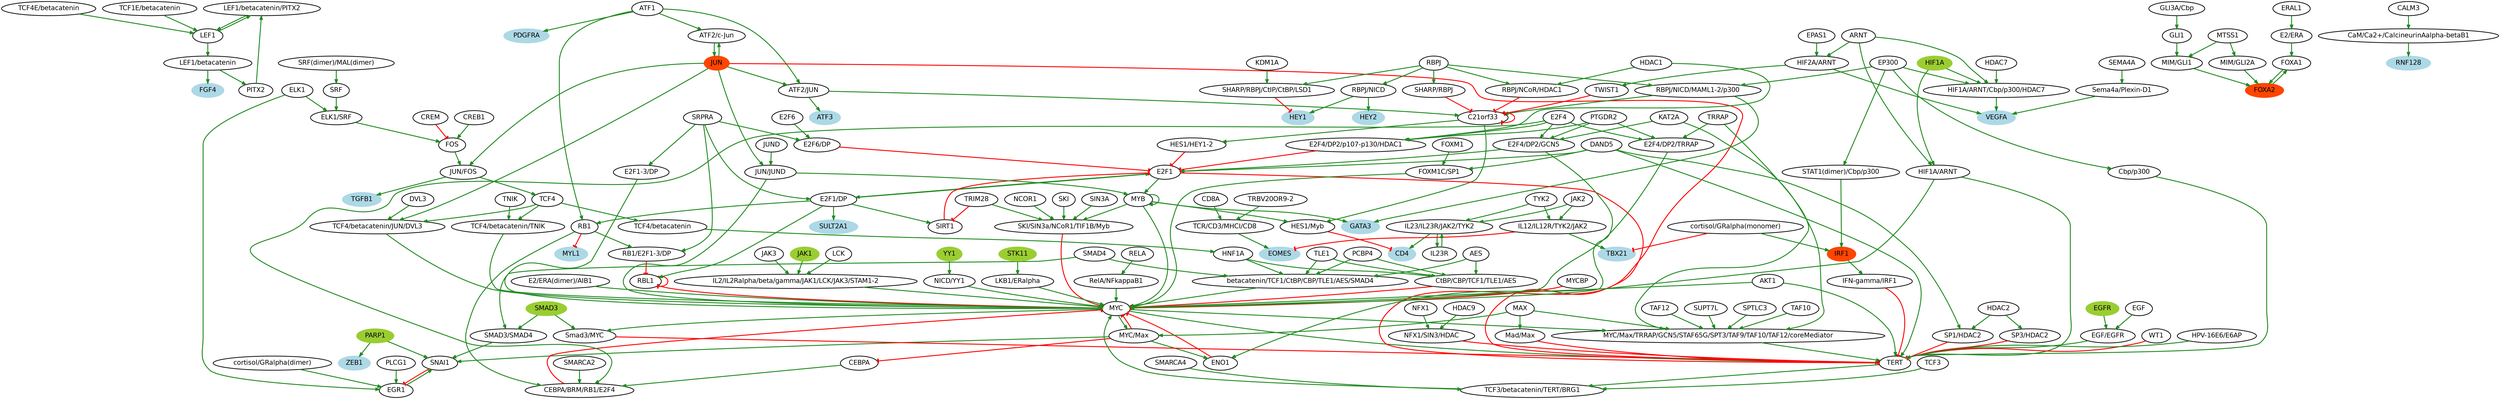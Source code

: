 digraph  {
"LEF1/betacatenin/PITX2" [color=black, fillcolor=white, fontname=Helvetica, fontsize=18, shape=ellipse, style="filled, bold"];
LEF1 [color=black, fillcolor=white, fontname=Helvetica, fontsize=18, shape=ellipse, style="filled, bold"];
"LEF1/betacatenin" [color=black, fillcolor=white, fontname=Helvetica, fontsize=18, shape=ellipse, style="filled, bold"];
FGF4 [color=lightblue, fillcolor=lightblue, fontname=Helvetica, fontsize=18, shape=ellipse, style="filled, bold"];
PITX2 [color=black, fillcolor=white, fontname=Helvetica, fontsize=18, shape=ellipse, style="filled, bold"];
"TCF4E/betacatenin" [color=black, fillcolor=white, fontname=Helvetica, fontsize=18, shape=ellipse, style="filled, bold"];
"TCF1E/betacatenin" [color=black, fillcolor=white, fontname=Helvetica, fontsize=18, shape=ellipse, style="filled, bold"];
PARP1 [color=olivedrab3, fillcolor=olivedrab3, fontname=Helvetica, fontsize=18, shape=ellipse, style="filled, bold"];
ZEB1 [color=lightblue, fillcolor=lightblue, fontname=Helvetica, fontsize=18, shape=ellipse, style="filled, bold"];
SNAI1 [color=black, fillcolor=white, fontname=Helvetica, fontsize=18, shape=ellipse, style="filled, bold"];
EGR1 [color=black, fillcolor=white, fontname=Helvetica, fontsize=18, shape=ellipse, style="filled, bold"];
"SHARP/RBPJ/CtIP/CtBP/LSD1" [color=black, fillcolor=white, fontname=Helvetica, fontsize=18, shape=ellipse, style="filled, bold"];
HEY1 [color=lightblue, fillcolor=lightblue, fontname=Helvetica, fontsize=18, shape=ellipse, style="filled, bold"];
"RBPJ/NICD" [color=black, fillcolor=white, fontname=Helvetica, fontsize=18, shape=ellipse, style="filled, bold"];
HEY2 [color=lightblue, fillcolor=lightblue, fontname=Helvetica, fontsize=18, shape=ellipse, style="filled, bold"];
"SMAD3/SMAD4" [color=black, fillcolor=white, fontname=Helvetica, fontsize=18, shape=ellipse, style="filled, bold"];
"MYC/Max" [color=black, fillcolor=white, fontname=Helvetica, fontsize=18, shape=ellipse, style="filled, bold"];
MYC [color=black, fillcolor=white, fontname=Helvetica, fontsize=18, shape=ellipse, style="filled, bold"];
ENO1 [color=black, fillcolor=white, fontname=Helvetica, fontsize=18, shape=ellipse, style="filled, bold"];
CEBPA [color=black, fillcolor=white, fontname=Helvetica, fontsize=18, shape=ellipse, style="filled, bold"];
TERT [color=black, fillcolor=white, fontname=Helvetica, fontsize=18, shape=ellipse, style="filled, bold"];
"Smad3/MYC" [color=black, fillcolor=white, fontname=Helvetica, fontsize=18, shape=ellipse, style="filled, bold"];
"MYC/Max/TRRAP/GCN5/STAF65G/SPT3/TAF9/TAF10/TAF12/coreMediator" [color=black, fillcolor=white, fontname=Helvetica, fontsize=18, shape=ellipse, style="filled, bold"];
"CEBPA/BRM/RB1/E2F4" [color=black, fillcolor=white, fontname=Helvetica, fontsize=18, shape=ellipse, style="filled, bold"];
JAK1 [color=olivedrab3, fillcolor=olivedrab3, fontname=Helvetica, fontsize=18, shape=ellipse, style="filled, bold"];
"IL2/IL2Ralpha/beta/gamma/JAK1/LCK/JAK3/STAM1-2" [color=black, fillcolor=white, fontname=Helvetica, fontsize=18, shape=ellipse, style="filled, bold"];
ATF1 [color=black, fillcolor=white, fontname=Helvetica, fontsize=18, shape=ellipse, style="filled, bold"];
PDGFRA [color=lightblue, fillcolor=lightblue, fontname=Helvetica, fontsize=18, shape=ellipse, style="filled, bold"];
RB1 [color=black, fillcolor=white, fontname=Helvetica, fontsize=18, shape=ellipse, style="filled, bold"];
"ATF2/JUN" [color=black, fillcolor=white, fontname=Helvetica, fontsize=18, shape=ellipse, style="filled, bold"];
"ATF2/c-Jun" [color=black, fillcolor=white, fontname=Helvetica, fontsize=18, shape=ellipse, style="filled, bold"];
MYL1 [color=lightblue, fillcolor=lightblue, fontname=Helvetica, fontsize=18, shape=ellipse, style="filled, bold"];
"RB1/E2F1-3/DP" [color=black, fillcolor=white, fontname=Helvetica, fontsize=18, shape=ellipse, style="filled, bold"];
C21orf33 [color=black, fillcolor=white, fontname=Helvetica, fontsize=18, shape=ellipse, style="filled, bold"];
ATF3 [color=lightblue, fillcolor=lightblue, fontname=Helvetica, fontsize=18, shape=ellipse, style="filled, bold"];
JUN [color=orangered, fillcolor=orangered, fontname=Helvetica, fontsize=18, shape=ellipse, style="filled, bold"];
FOXA1 [color=black, fillcolor=white, fontname=Helvetica, fontsize=18, shape=ellipse, style="filled, bold"];
FOXA2 [color=orangered, fillcolor=orangered, fontname=Helvetica, fontsize=18, shape=ellipse, style="filled, bold"];
"MIM/GLI1" [color=black, fillcolor=white, fontname=Helvetica, fontsize=18, shape=ellipse, style="filled, bold"];
"MIM/GLI2A" [color=black, fillcolor=white, fontname=Helvetica, fontsize=18, shape=ellipse, style="filled, bold"];
"RBPJ/NICD/MAML1-2/p300" [color=black, fillcolor=white, fontname=Helvetica, fontsize=18, shape=ellipse, style="filled, bold"];
GATA3 [color=lightblue, fillcolor=lightblue, fontname=Helvetica, fontsize=18, shape=ellipse, style="filled, bold"];
"HES1/HEY1-2" [color=black, fillcolor=white, fontname=Helvetica, fontsize=18, shape=ellipse, style="filled, bold"];
"HES1/Myb" [color=black, fillcolor=white, fontname=Helvetica, fontsize=18, shape=ellipse, style="filled, bold"];
MYB [color=black, fillcolor=white, fontname=Helvetica, fontsize=18, shape=ellipse, style="filled, bold"];
"SKI/SIN3a/NCoR1/TIF1B/Myb" [color=black, fillcolor=white, fontname=Helvetica, fontsize=18, shape=ellipse, style="filled, bold"];
CD4 [color=lightblue, fillcolor=lightblue, fontname=Helvetica, fontsize=18, shape=ellipse, style="filled, bold"];
IRF1 [color=orangered, fillcolor=orangered, fontname=Helvetica, fontsize=18, shape=ellipse, style="filled, bold"];
"IFN-gamma/IRF1" [color=black, fillcolor=white, fontname=Helvetica, fontsize=18, shape=ellipse, style="filled, bold"];
"STAT1(dimer)/Cbp/p300" [color=black, fillcolor=white, fontname=Helvetica, fontsize=18, shape=ellipse, style="filled, bold"];
"HIF2A/ARNT" [color=black, fillcolor=white, fontname=Helvetica, fontsize=18, shape=ellipse, style="filled, bold"];
VEGFA [color=lightblue, fillcolor=lightblue, fontname=Helvetica, fontsize=18, shape=ellipse, style="filled, bold"];
TWIST1 [color=black, fillcolor=white, fontname=Helvetica, fontsize=18, shape=ellipse, style="filled, bold"];
"HIF1A/ARNT/Cbp/p300/HDAC7" [color=black, fillcolor=white, fontname=Helvetica, fontsize=18, shape=ellipse, style="filled, bold"];
"Sema4a/Plexin-D1" [color=black, fillcolor=white, fontname=Helvetica, fontsize=18, shape=ellipse, style="filled, bold"];
TCF3 [color=black, fillcolor=white, fontname=Helvetica, fontsize=18, shape=ellipse, style="filled, bold"];
"TCF3/betacatenin/TERT/BRG1" [color=black, fillcolor=white, fontname=Helvetica, fontsize=18, shape=ellipse, style="filled, bold"];
RBL1 [color=black, fillcolor=white, fontname=Helvetica, fontsize=18, shape=ellipse, style="filled, bold"];
"E2F1/DP" [color=black, fillcolor=white, fontname=Helvetica, fontsize=18, shape=ellipse, style="filled, bold"];
SULT2A1 [color=lightblue, fillcolor=lightblue, fontname=Helvetica, fontsize=18, shape=ellipse, style="filled, bold"];
E2F1 [color=black, fillcolor=white, fontname=Helvetica, fontsize=18, shape=ellipse, style="filled, bold"];
SIRT1 [color=black, fillcolor=white, fontname=Helvetica, fontsize=18, shape=ellipse, style="filled, bold"];
"TCF4/betacatenin/JUN/DVL3" [color=black, fillcolor=white, fontname=Helvetica, fontsize=18, shape=ellipse, style="filled, bold"];
"TCF4/betacatenin/TNIK" [color=black, fillcolor=white, fontname=Helvetica, fontsize=18, shape=ellipse, style="filled, bold"];
"betacatenin/TCF1/CtBP/CBP/TLE1/AES/SMAD4" [color=black, fillcolor=white, fontname=Helvetica, fontsize=18, shape=ellipse, style="filled, bold"];
"TCF4/betacatenin" [color=black, fillcolor=white, fontname=Helvetica, fontsize=18, shape=ellipse, style="filled, bold"];
HNF1A [color=black, fillcolor=white, fontname=Helvetica, fontsize=18, shape=ellipse, style="filled, bold"];
"SHARP/RBPJ" [color=black, fillcolor=white, fontname=Helvetica, fontsize=18, shape=ellipse, style="filled, bold"];
RBPJ [color=black, fillcolor=white, fontname=Helvetica, fontsize=18, shape=ellipse, style="filled, bold"];
"RBPJ/NCoR/HDAC1" [color=black, fillcolor=white, fontname=Helvetica, fontsize=18, shape=ellipse, style="filled, bold"];
"CtBP/CBP/TCF1/TLE1/AES" [color=black, fillcolor=white, fontname=Helvetica, fontsize=18, shape=ellipse, style="filled, bold"];
KDM1A [color=black, fillcolor=white, fontname=Helvetica, fontsize=18, shape=ellipse, style="filled, bold"];
"NICD/YY1" [color=black, fillcolor=white, fontname=Helvetica, fontsize=18, shape=ellipse, style="filled, bold"];
SMAD3 [color=olivedrab3, fillcolor=olivedrab3, fontname=Helvetica, fontsize=18, shape=ellipse, style="filled, bold"];
SMAD4 [color=black, fillcolor=white, fontname=Helvetica, fontsize=18, shape=ellipse, style="filled, bold"];
MAX [color=black, fillcolor=white, fontname=Helvetica, fontsize=18, shape=ellipse, style="filled, bold"];
"Mad/Max" [color=black, fillcolor=white, fontname=Helvetica, fontsize=18, shape=ellipse, style="filled, bold"];
MTSS1 [color=black, fillcolor=white, fontname=Helvetica, fontsize=18, shape=ellipse, style="filled, bold"];
GLI1 [color=black, fillcolor=white, fontname=Helvetica, fontsize=18, shape=ellipse, style="filled, bold"];
EP300 [color=black, fillcolor=white, fontname=Helvetica, fontsize=18, shape=ellipse, style="filled, bold"];
"Cbp/p300" [color=black, fillcolor=white, fontname=Helvetica, fontsize=18, shape=ellipse, style="filled, bold"];
EPAS1 [color=black, fillcolor=white, fontname=Helvetica, fontsize=18, shape=ellipse, style="filled, bold"];
ARNT [color=black, fillcolor=white, fontname=Helvetica, fontsize=18, shape=ellipse, style="filled, bold"];
"HIF1A/ARNT" [color=black, fillcolor=white, fontname=Helvetica, fontsize=18, shape=ellipse, style="filled, bold"];
HIF1A [color=olivedrab3, fillcolor=olivedrab3, fontname=Helvetica, fontsize=18, shape=ellipse, style="filled, bold"];
"GLI3A/Cbp" [color=black, fillcolor=white, fontname=Helvetica, fontsize=18, shape=ellipse, style="filled, bold"];
HDAC7 [color=black, fillcolor=white, fontname=Helvetica, fontsize=18, shape=ellipse, style="filled, bold"];
SEMA4A [color=black, fillcolor=white, fontname=Helvetica, fontsize=18, shape=ellipse, style="filled, bold"];
SRPRA [color=black, fillcolor=white, fontname=Helvetica, fontsize=18, shape=ellipse, style="filled, bold"];
"E2F1-3/DP" [color=black, fillcolor=white, fontname=Helvetica, fontsize=18, shape=ellipse, style="filled, bold"];
"E2F6/DP" [color=black, fillcolor=white, fontname=Helvetica, fontsize=18, shape=ellipse, style="filled, bold"];
"E2/ERA" [color=black, fillcolor=white, fontname=Helvetica, fontsize=18, shape=ellipse, style="filled, bold"];
"JUN/JUND" [color=black, fillcolor=white, fontname=Helvetica, fontsize=18, shape=ellipse, style="filled, bold"];
EGFR [color=olivedrab3, fillcolor=olivedrab3, fontname=Helvetica, fontsize=18, shape=ellipse, style="filled, bold"];
"EGF/EGFR" [color=black, fillcolor=white, fontname=Helvetica, fontsize=18, shape=ellipse, style="filled, bold"];
PCBP4 [color=black, fillcolor=white, fontname=Helvetica, fontsize=18, shape=ellipse, style="filled, bold"];
"cortisol/GRalpha(dimer)" [color=black, fillcolor=white, fontname=Helvetica, fontsize=18, shape=ellipse, style="filled, bold"];
ELK1 [color=black, fillcolor=white, fontname=Helvetica, fontsize=18, shape=ellipse, style="filled, bold"];
"ELK1/SRF" [color=black, fillcolor=white, fontname=Helvetica, fontsize=18, shape=ellipse, style="filled, bold"];
FOS [color=black, fillcolor=white, fontname=Helvetica, fontsize=18, shape=ellipse, style="filled, bold"];
PLCG1 [color=black, fillcolor=white, fontname=Helvetica, fontsize=18, shape=ellipse, style="filled, bold"];
MYCBP [color=black, fillcolor=white, fontname=Helvetica, fontsize=18, shape=ellipse, style="filled, bold"];
AKT1 [color=black, fillcolor=white, fontname=Helvetica, fontsize=18, shape=ellipse, style="filled, bold"];
"E2/ERA(dimer)/AIB1" [color=black, fillcolor=white, fontname=Helvetica, fontsize=18, shape=ellipse, style="filled, bold"];
"LKB1/ERalpha" [color=black, fillcolor=white, fontname=Helvetica, fontsize=18, shape=ellipse, style="filled, bold"];
"E2F4/DP2/GCN5" [color=black, fillcolor=white, fontname=Helvetica, fontsize=18, shape=ellipse, style="filled, bold"];
"FOXM1C/SP1" [color=black, fillcolor=white, fontname=Helvetica, fontsize=18, shape=ellipse, style="filled, bold"];
"E2F4/DP2/TRRAP" [color=black, fillcolor=white, fontname=Helvetica, fontsize=18, shape=ellipse, style="filled, bold"];
"RelA/NFkappaB1" [color=black, fillcolor=white, fontname=Helvetica, fontsize=18, shape=ellipse, style="filled, bold"];
DAND5 [color=black, fillcolor=white, fontname=Helvetica, fontsize=18, shape=ellipse, style="filled, bold"];
"SP1/HDAC2" [color=black, fillcolor=white, fontname=Helvetica, fontsize=18, shape=ellipse, style="filled, bold"];
"E2F4/DP2/p107-p130/HDAC1" [color=black, fillcolor=white, fontname=Helvetica, fontsize=18, shape=ellipse, style="filled, bold"];
ERAL1 [color=black, fillcolor=white, fontname=Helvetica, fontsize=18, shape=ellipse, style="filled, bold"];
"JUN/FOS" [color=black, fillcolor=white, fontname=Helvetica, fontsize=18, shape=ellipse, style="filled, bold"];
TGFB1 [color=lightblue, fillcolor=lightblue, fontname=Helvetica, fontsize=18, shape=ellipse, style="filled, bold"];
TCF4 [color=black, fillcolor=white, fontname=Helvetica, fontsize=18, shape=ellipse, style="filled, bold"];
JUND [color=black, fillcolor=white, fontname=Helvetica, fontsize=18, shape=ellipse, style="filled, bold"];
YY1 [color=olivedrab3, fillcolor=olivedrab3, fontname=Helvetica, fontsize=18, shape=ellipse, style="filled, bold"];
LCK [color=black, fillcolor=white, fontname=Helvetica, fontsize=18, shape=ellipse, style="filled, bold"];
JAK3 [color=black, fillcolor=white, fontname=Helvetica, fontsize=18, shape=ellipse, style="filled, bold"];
DVL3 [color=black, fillcolor=white, fontname=Helvetica, fontsize=18, shape=ellipse, style="filled, bold"];
SMARCA2 [color=black, fillcolor=white, fontname=Helvetica, fontsize=18, shape=ellipse, style="filled, bold"];
E2F4 [color=black, fillcolor=white, fontname=Helvetica, fontsize=18, shape=ellipse, style="filled, bold"];
SMARCA4 [color=black, fillcolor=white, fontname=Helvetica, fontsize=18, shape=ellipse, style="filled, bold"];
STK11 [color=olivedrab3, fillcolor=olivedrab3, fontname=Helvetica, fontsize=18, shape=ellipse, style="filled, bold"];
PTGDR2 [color=black, fillcolor=white, fontname=Helvetica, fontsize=18, shape=ellipse, style="filled, bold"];
KAT2A [color=black, fillcolor=white, fontname=Helvetica, fontsize=18, shape=ellipse, style="filled, bold"];
FOXM1 [color=black, fillcolor=white, fontname=Helvetica, fontsize=18, shape=ellipse, style="filled, bold"];
TNIK [color=black, fillcolor=white, fontname=Helvetica, fontsize=18, shape=ellipse, style="filled, bold"];
TRRAP [color=black, fillcolor=white, fontname=Helvetica, fontsize=18, shape=ellipse, style="filled, bold"];
TLE1 [color=black, fillcolor=white, fontname=Helvetica, fontsize=18, shape=ellipse, style="filled, bold"];
AES [color=black, fillcolor=white, fontname=Helvetica, fontsize=18, shape=ellipse, style="filled, bold"];
RELA [color=black, fillcolor=white, fontname=Helvetica, fontsize=18, shape=ellipse, style="filled, bold"];
SKI [color=black, fillcolor=white, fontname=Helvetica, fontsize=18, shape=ellipse, style="filled, bold"];
SIN3A [color=black, fillcolor=white, fontname=Helvetica, fontsize=18, shape=ellipse, style="filled, bold"];
NCOR1 [color=black, fillcolor=white, fontname=Helvetica, fontsize=18, shape=ellipse, style="filled, bold"];
E2F6 [color=black, fillcolor=white, fontname=Helvetica, fontsize=18, shape=ellipse, style="filled, bold"];
HDAC1 [color=black, fillcolor=white, fontname=Helvetica, fontsize=18, shape=ellipse, style="filled, bold"];
"cortisol/GRalpha(monomer)" [color=black, fillcolor=white, fontname=Helvetica, fontsize=18, shape=ellipse, style="filled, bold"];
TBX21 [color=lightblue, fillcolor=lightblue, fontname=Helvetica, fontsize=18, shape=ellipse, style="filled, bold"];
"SP3/HDAC2" [color=black, fillcolor=white, fontname=Helvetica, fontsize=18, shape=ellipse, style="filled, bold"];
WT1 [color=black, fillcolor=white, fontname=Helvetica, fontsize=18, shape=ellipse, style="filled, bold"];
"NFX1/SIN3/HDAC" [color=black, fillcolor=white, fontname=Helvetica, fontsize=18, shape=ellipse, style="filled, bold"];
"HPV-16E6/E6AP" [color=black, fillcolor=white, fontname=Helvetica, fontsize=18, shape=ellipse, style="filled, bold"];
JAK2 [color=black, fillcolor=white, fontname=Helvetica, fontsize=18, shape=ellipse, style="filled, bold"];
"IL23/IL23R/JAK2/TYK2" [color=black, fillcolor=white, fontname=Helvetica, fontsize=18, shape=ellipse, style="filled, bold"];
"IL12/IL12R/TYK2/JAK2" [color=black, fillcolor=white, fontname=Helvetica, fontsize=18, shape=ellipse, style="filled, bold"];
IL23R [color=black, fillcolor=white, fontname=Helvetica, fontsize=18, shape=ellipse, style="filled, bold"];
EOMES [color=lightblue, fillcolor=lightblue, fontname=Helvetica, fontsize=18, shape=ellipse, style="filled, bold"];
TYK2 [color=black, fillcolor=white, fontname=Helvetica, fontsize=18, shape=ellipse, style="filled, bold"];
HDAC2 [color=black, fillcolor=white, fontname=Helvetica, fontsize=18, shape=ellipse, style="filled, bold"];
SUPT7L [color=black, fillcolor=white, fontname=Helvetica, fontsize=18, shape=ellipse, style="filled, bold"];
SPTLC3 [color=black, fillcolor=white, fontname=Helvetica, fontsize=18, shape=ellipse, style="filled, bold"];
TAF10 [color=black, fillcolor=white, fontname=Helvetica, fontsize=18, shape=ellipse, style="filled, bold"];
TAF12 [color=black, fillcolor=white, fontname=Helvetica, fontsize=18, shape=ellipse, style="filled, bold"];
EGF [color=black, fillcolor=white, fontname=Helvetica, fontsize=18, shape=ellipse, style="filled, bold"];
NFX1 [color=black, fillcolor=white, fontname=Helvetica, fontsize=18, shape=ellipse, style="filled, bold"];
HDAC9 [color=black, fillcolor=white, fontname=Helvetica, fontsize=18, shape=ellipse, style="filled, bold"];
"CaM/Ca2+/CalcineurinAalpha-betaB1" [color=black, fillcolor=white, fontname=Helvetica, fontsize=18, shape=ellipse, style="filled, bold"];
RNF128 [color=lightblue, fillcolor=lightblue, fontname=Helvetica, fontsize=18, shape=ellipse, style="filled, bold"];
SRF [color=black, fillcolor=white, fontname=Helvetica, fontsize=18, shape=ellipse, style="filled, bold"];
CREM [color=black, fillcolor=white, fontname=Helvetica, fontsize=18, shape=ellipse, style="filled, bold"];
CREB1 [color=black, fillcolor=white, fontname=Helvetica, fontsize=18, shape=ellipse, style="filled, bold"];
CALM3 [color=black, fillcolor=white, fontname=Helvetica, fontsize=18, shape=ellipse, style="filled, bold"];
"TRBV20OR9-2" [color=black, fillcolor=white, fontname=Helvetica, fontsize=18, shape=ellipse, style="filled, bold"];
"TCR/CD3/MHCI/CD8" [color=black, fillcolor=white, fontname=Helvetica, fontsize=18, shape=ellipse, style="filled, bold"];
"SRF(dimer)/MAL(dimer)" [color=black, fillcolor=white, fontname=Helvetica, fontsize=18, shape=ellipse, style="filled, bold"];
CD8A [color=black, fillcolor=white, fontname=Helvetica, fontsize=18, shape=ellipse, style="filled, bold"];
TRIM28 [color=black, fillcolor=white, fontname=Helvetica, fontsize=18, shape=ellipse, style="filled, bold"];
"LEF1/betacatenin/PITX2" -> LEF1  [arrowhead=normal, color=forestgreen, dir=forward, key=0, penwidth="2.5", sign=1];
LEF1 -> "LEF1/betacatenin/PITX2"  [arrowhead=normal, color=forestgreen, dir=forward, key=0, penwidth="2.5", sign=1];
LEF1 -> "LEF1/betacatenin"  [arrowhead=normal, color=forestgreen, dir=forward, key=0, penwidth="2.5", sign=1];
"LEF1/betacatenin" -> FGF4  [arrowhead=normal, color=forestgreen, dir=forward, key=0, penwidth="2.5", sign=1];
"LEF1/betacatenin" -> PITX2  [arrowhead=normal, color=forestgreen, dir=forward, key=0, penwidth="2.5", sign=1];
PITX2 -> "LEF1/betacatenin/PITX2"  [arrowhead=normal, color=forestgreen, dir=forward, key=0, penwidth="2.5", sign=1];
"TCF4E/betacatenin" -> LEF1  [arrowhead=normal, color=forestgreen, dir=forward, key=0, penwidth="2.5", sign=1];
"TCF1E/betacatenin" -> LEF1  [arrowhead=normal, color=forestgreen, dir=forward, key=0, penwidth="2.5", sign=1];
PARP1 -> ZEB1  [arrowhead=normal, color=forestgreen, dir=forward, key=0, penwidth="2.5", sign=1];
PARP1 -> SNAI1  [arrowhead=normal, color=forestgreen, dir=forward, key=0, penwidth="2.5", sign=1];
SNAI1 -> EGR1  [arrowhead=tee, color=red, dir=forward, key=0, penwidth="2.5", sign="-1"];
EGR1 -> SNAI1  [arrowhead=normal, color=forestgreen, dir=forward, key=0, penwidth="2.5", sign=1];
"SHARP/RBPJ/CtIP/CtBP/LSD1" -> HEY1  [arrowhead=tee, color=red, dir=forward, key=0, penwidth="2.5", sign="-1"];
"RBPJ/NICD" -> HEY1  [arrowhead=normal, color=forestgreen, dir=forward, key=0, penwidth="2.5", sign=1];
"RBPJ/NICD" -> HEY2  [arrowhead=normal, color=forestgreen, dir=forward, key=0, penwidth="2.5", sign=1];
"SMAD3/SMAD4" -> SNAI1  [arrowhead=normal, color=forestgreen, dir=forward, key=0, penwidth="2.5", sign=1];
"MYC/Max" -> SNAI1  [arrowhead=normal, color=forestgreen, dir=forward, key=0, penwidth="2.5", sign=1];
"MYC/Max" -> MYC  [arrowhead=tee, color=red, dir=forward, key=0, penwidth="2.5", sign="-1"];
"MYC/Max" -> ENO1  [arrowhead=normal, color=forestgreen, dir=forward, key=0, penwidth="2.5", sign=1];
"MYC/Max" -> CEBPA  [arrowhead=tee, color=red, dir=forward, key=0, penwidth="2.5", sign="-1"];
MYC -> "MYC/Max"  [arrowhead=normal, color=forestgreen, dir=forward, key=0, penwidth="2.5", sign=1];
MYC -> TERT  [arrowhead=normal, color=forestgreen, dir=forward, key=0, penwidth="2.5", sign=1];
MYC -> "Smad3/MYC"  [arrowhead=normal, color=forestgreen, dir=forward, key=0, penwidth="2.5", sign=1];
MYC -> "MYC/Max/TRRAP/GCN5/STAF65G/SPT3/TAF9/TAF10/TAF12/coreMediator"  [arrowhead=normal, color=forestgreen, dir=forward, key=0, penwidth="2.5", sign=1];
ENO1 -> MYC  [arrowhead=tee, color=red, dir=forward, key=0, penwidth="2.5", sign="-1"];
CEBPA -> "CEBPA/BRM/RB1/E2F4"  [arrowhead=normal, color=forestgreen, dir=forward, key=0, penwidth="2.5", sign=1];
TERT -> "TCF3/betacatenin/TERT/BRG1"  [arrowhead=normal, color=forestgreen, dir=forward, key=0, penwidth="2.5", sign=1];
"Smad3/MYC" -> TERT  [arrowhead=tee, color=red, dir=forward, key=0, penwidth="2.5", sign="-1"];
"MYC/Max/TRRAP/GCN5/STAF65G/SPT3/TAF9/TAF10/TAF12/coreMediator" -> TERT  [arrowhead=normal, color=forestgreen, dir=forward, key=0, penwidth="2.5", sign=1];
"CEBPA/BRM/RB1/E2F4" -> MYC  [arrowhead=tee, color=red, dir=forward, key=0, penwidth="2.5", sign="-1"];
JAK1 -> "IL2/IL2Ralpha/beta/gamma/JAK1/LCK/JAK3/STAM1-2"  [arrowhead=normal, color=forestgreen, dir=forward, key=0, penwidth="2.5", sign=1];
"IL2/IL2Ralpha/beta/gamma/JAK1/LCK/JAK3/STAM1-2" -> MYC  [arrowhead=normal, color=forestgreen, dir=forward, key=0, penwidth="2.5", sign=1];
ATF1 -> PDGFRA  [arrowhead=normal, color=forestgreen, dir=forward, key=0, penwidth="2.5", sign=1];
ATF1 -> RB1  [arrowhead=normal, color=forestgreen, dir=forward, key=0, penwidth="2.5", sign=1];
ATF1 -> "ATF2/JUN"  [arrowhead=normal, color=forestgreen, dir=forward, key=0, penwidth="2.5", sign=1];
ATF1 -> "ATF2/c-Jun"  [arrowhead=normal, color=forestgreen, dir=forward, key=0, penwidth="2.5", sign=1];
RB1 -> MYL1  [arrowhead=tee, color=red, dir=forward, key=0, penwidth="2.5", sign="-1"];
RB1 -> "CEBPA/BRM/RB1/E2F4"  [arrowhead=normal, color=forestgreen, dir=forward, key=0, penwidth="2.5", sign=1];
RB1 -> "RB1/E2F1-3/DP"  [arrowhead=normal, color=forestgreen, dir=forward, key=0, penwidth="2.5", sign=1];
"ATF2/JUN" -> C21orf33  [arrowhead=normal, color=forestgreen, dir=forward, key=0, penwidth="2.5", sign=1];
"ATF2/JUN" -> ATF3  [arrowhead=normal, color=forestgreen, dir=forward, key=0, penwidth="2.5", sign=1];
"ATF2/c-Jun" -> JUN  [arrowhead=normal, color=forestgreen, dir=forward, key=0, penwidth="2.5", sign=1];
"RB1/E2F1-3/DP" -> RBL1  [arrowhead=tee, color=red, dir=forward, key=0, penwidth="2.5", sign="-1"];
C21orf33 -> "HES1/HEY1-2"  [arrowhead=normal, color=forestgreen, dir=forward, key=0, penwidth="2.5", sign=1];
C21orf33 -> C21orf33  [arrowhead=tee, color=red, dir=forward, key=0, penwidth="2.5", sign="-1"];
C21orf33 -> "HES1/Myb"  [arrowhead=normal, color=forestgreen, dir=forward, key=0, penwidth="2.5", sign=1];
JUN -> "JUN/JUND"  [arrowhead=normal, color=forestgreen, dir=forward, key=0, penwidth="2.5", sign=1];
JUN -> "TCF4/betacatenin/JUN/DVL3"  [arrowhead=normal, color=forestgreen, dir=forward, key=0, penwidth="2.5", sign=1];
JUN -> "JUN/FOS"  [arrowhead=normal, color=forestgreen, dir=forward, key=0, penwidth="2.5", sign=1];
JUN -> "ATF2/JUN"  [arrowhead=normal, color=forestgreen, dir=forward, key=0, penwidth="2.5", sign=1];
JUN -> TERT  [arrowhead=tee, color=red, dir=forward, key=0, penwidth="2.5", sign="-1"];
JUN -> "ATF2/c-Jun"  [arrowhead=normal, color=forestgreen, dir=forward, key=0, penwidth="2.5", sign=1];
FOXA1 -> FOXA2  [arrowhead=normal, color=forestgreen, dir=forward, key=0, penwidth="2.5", sign=1];
FOXA2 -> FOXA1  [arrowhead=normal, color=forestgreen, dir=forward, key=0, penwidth="2.5", sign=1];
"MIM/GLI1" -> FOXA2  [arrowhead=normal, color=forestgreen, dir=forward, key=0, penwidth="2.5", sign=1];
"MIM/GLI2A" -> FOXA2  [arrowhead=normal, color=forestgreen, dir=forward, key=0, penwidth="2.5", sign=1];
"RBPJ/NICD/MAML1-2/p300" -> GATA3  [arrowhead=normal, color=forestgreen, dir=forward, key=0, penwidth="2.5", sign=1];
"RBPJ/NICD/MAML1-2/p300" -> C21orf33  [arrowhead=normal, color=forestgreen, dir=forward, key=0, penwidth="2.5", sign=1];
"HES1/HEY1-2" -> E2F1  [arrowhead=tee, color=red, dir=forward, key=0, penwidth="2.5", sign="-1"];
"HES1/Myb" -> CD4  [arrowhead=tee, color=red, dir=forward, key=0, penwidth="2.5", sign="-1"];
MYB -> GATA3  [arrowhead=normal, color=forestgreen, dir=forward, key=0, penwidth="2.5", sign=1];
MYB -> MYB  [arrowhead=normal, color=forestgreen, dir=forward, key=0, penwidth="2.5", sign=1];
MYB -> MYC  [arrowhead=normal, color=forestgreen, dir=forward, key=0, penwidth="2.5", sign=1];
MYB -> "SKI/SIN3a/NCoR1/TIF1B/Myb"  [arrowhead=normal, color=forestgreen, dir=forward, key=0, penwidth="2.5", sign=1];
MYB -> "HES1/Myb"  [arrowhead=normal, color=forestgreen, dir=forward, key=0, penwidth="2.5", sign=1];
"SKI/SIN3a/NCoR1/TIF1B/Myb" -> MYC  [arrowhead=tee, color=red, dir=forward, key=0, penwidth="2.5", sign="-1"];
IRF1 -> "IFN-gamma/IRF1"  [arrowhead=normal, color=forestgreen, dir=forward, key=0, penwidth="2.5", sign=1];
"IFN-gamma/IRF1" -> TERT  [arrowhead=tee, color=red, dir=forward, key=0, penwidth="2.5", sign="-1"];
"STAT1(dimer)/Cbp/p300" -> IRF1  [arrowhead=normal, color=forestgreen, dir=forward, key=0, penwidth="2.5", sign=1];
"HIF2A/ARNT" -> VEGFA  [arrowhead=normal, color=forestgreen, dir=forward, key=0, penwidth="2.5", sign=1];
"HIF2A/ARNT" -> TWIST1  [arrowhead=normal, color=forestgreen, dir=forward, key=0, penwidth="2.5", sign=1];
TWIST1 -> C21orf33  [arrowhead=tee, color=red, dir=forward, key=0, penwidth="2.5", sign="-1"];
"HIF1A/ARNT/Cbp/p300/HDAC7" -> VEGFA  [arrowhead=normal, color=forestgreen, dir=forward, key=0, penwidth="2.5", sign=1];
"Sema4a/Plexin-D1" -> VEGFA  [arrowhead=normal, color=forestgreen, dir=forward, key=0, penwidth="2.5", sign=1];
TCF3 -> "TCF3/betacatenin/TERT/BRG1"  [arrowhead=normal, color=forestgreen, dir=forward, key=0, penwidth="2.5", sign=1];
"TCF3/betacatenin/TERT/BRG1" -> MYC  [arrowhead=normal, color=forestgreen, dir=forward, key=0, penwidth="2.5", sign=1];
RBL1 -> MYC  [arrowhead=tee, color=red, dir=forward, key=0, penwidth="2.5", sign="-1"];
RBL1 -> RBL1  [arrowhead=tee, color=red, dir=forward, key=0, penwidth="2.5", sign="-1"];
"E2F1/DP" -> SULT2A1  [arrowhead=normal, color=forestgreen, dir=forward, key=0, penwidth="2.5", sign=1];
"E2F1/DP" -> RB1  [arrowhead=normal, color=forestgreen, dir=forward, key=0, penwidth="2.5", sign=1];
"E2F1/DP" -> E2F1  [arrowhead=normal, color=forestgreen, dir=forward, key=0, penwidth="2.5", sign=1];
"E2F1/DP" -> RBL1  [arrowhead=normal, color=forestgreen, dir=forward, key=0, penwidth="2.5", sign=1];
"E2F1/DP" -> SIRT1  [arrowhead=normal, color=forestgreen, dir=forward, key=0, penwidth="2.5", sign=1];
E2F1 -> "E2F1/DP"  [arrowhead=normal, color=forestgreen, dir=forward, key=0, penwidth="2.5", sign=1];
E2F1 -> MYB  [arrowhead=normal, color=forestgreen, dir=forward, key=0, penwidth="2.5", sign=1];
E2F1 -> TERT  [arrowhead=tee, color=red, dir=forward, key=0, penwidth="2.5", sign="-1"];
SIRT1 -> E2F1  [arrowhead=tee, color=red, dir=forward, key=0, penwidth="2.5", sign="-1"];
"TCF4/betacatenin/JUN/DVL3" -> MYC  [arrowhead=normal, color=forestgreen, dir=forward, key=0, penwidth="2.5", sign=1];
"TCF4/betacatenin/TNIK" -> MYC  [arrowhead=normal, color=forestgreen, dir=forward, key=0, penwidth="2.5", sign=1];
"betacatenin/TCF1/CtBP/CBP/TLE1/AES/SMAD4" -> MYC  [arrowhead=normal, color=forestgreen, dir=forward, key=0, penwidth="2.5", sign=1];
"TCF4/betacatenin" -> HNF1A  [arrowhead=normal, color=forestgreen, dir=forward, key=0, penwidth="2.5", sign=1];
HNF1A -> "CtBP/CBP/TCF1/TLE1/AES"  [arrowhead=normal, color=forestgreen, dir=forward, key=0, penwidth="2.5", sign=1];
HNF1A -> "betacatenin/TCF1/CtBP/CBP/TLE1/AES/SMAD4"  [arrowhead=normal, color=forestgreen, dir=forward, key=0, penwidth="2.5", sign=1];
"SHARP/RBPJ" -> C21orf33  [arrowhead=tee, color=red, dir=forward, key=0, penwidth="2.5", sign="-1"];
RBPJ -> "SHARP/RBPJ/CtIP/CtBP/LSD1"  [arrowhead=normal, color=forestgreen, dir=forward, key=0, penwidth="2.5", sign=1];
RBPJ -> "RBPJ/NICD"  [arrowhead=normal, color=forestgreen, dir=forward, key=0, penwidth="2.5", sign=1];
RBPJ -> "RBPJ/NICD/MAML1-2/p300"  [arrowhead=normal, color=forestgreen, dir=forward, key=0, penwidth="2.5", sign=1];
RBPJ -> "SHARP/RBPJ"  [arrowhead=normal, color=forestgreen, dir=forward, key=0, penwidth="2.5", sign=1];
RBPJ -> "RBPJ/NCoR/HDAC1"  [arrowhead=normal, color=forestgreen, dir=forward, key=0, penwidth="2.5", sign=1];
"RBPJ/NCoR/HDAC1" -> C21orf33  [arrowhead=tee, color=red, dir=forward, key=0, penwidth="2.5", sign="-1"];
"CtBP/CBP/TCF1/TLE1/AES" -> MYC  [arrowhead=tee, color=red, dir=forward, key=0, penwidth="2.5", sign="-1"];
KDM1A -> "SHARP/RBPJ/CtIP/CtBP/LSD1"  [arrowhead=normal, color=forestgreen, dir=forward, key=0, penwidth="2.5", sign=1];
"NICD/YY1" -> MYC  [arrowhead=normal, color=forestgreen, dir=forward, key=0, penwidth="2.5", sign=1];
SMAD3 -> "SMAD3/SMAD4"  [arrowhead=normal, color=forestgreen, dir=forward, key=0, penwidth="2.5", sign=1];
SMAD3 -> "Smad3/MYC"  [arrowhead=normal, color=forestgreen, dir=forward, key=0, penwidth="2.5", sign=1];
SMAD4 -> "SMAD3/SMAD4"  [arrowhead=normal, color=forestgreen, dir=forward, key=0, penwidth="2.5", sign=1];
SMAD4 -> "betacatenin/TCF1/CtBP/CBP/TLE1/AES/SMAD4"  [arrowhead=normal, color=forestgreen, dir=forward, key=0, penwidth="2.5", sign=1];
MAX -> "MYC/Max"  [arrowhead=normal, color=forestgreen, dir=forward, key=0, penwidth="2.5", sign=1];
MAX -> "MYC/Max/TRRAP/GCN5/STAF65G/SPT3/TAF9/TAF10/TAF12/coreMediator"  [arrowhead=normal, color=forestgreen, dir=forward, key=0, penwidth="2.5", sign=1];
MAX -> "Mad/Max"  [arrowhead=normal, color=forestgreen, dir=forward, key=0, penwidth="2.5", sign=1];
"Mad/Max" -> TERT  [arrowhead=tee, color=red, dir=forward, key=0, penwidth="2.5", sign="-1"];
MTSS1 -> "MIM/GLI1"  [arrowhead=normal, color=forestgreen, dir=forward, key=0, penwidth="2.5", sign=1];
MTSS1 -> "MIM/GLI2A"  [arrowhead=normal, color=forestgreen, dir=forward, key=0, penwidth="2.5", sign=1];
GLI1 -> "MIM/GLI1"  [arrowhead=normal, color=forestgreen, dir=forward, key=0, penwidth="2.5", sign=1];
EP300 -> "RBPJ/NICD/MAML1-2/p300"  [arrowhead=normal, color=forestgreen, dir=forward, key=0, penwidth="2.5", sign=1];
EP300 -> "HIF1A/ARNT/Cbp/p300/HDAC7"  [arrowhead=normal, color=forestgreen, dir=forward, key=0, penwidth="2.5", sign=1];
EP300 -> "Cbp/p300"  [arrowhead=normal, color=forestgreen, dir=forward, key=0, penwidth="2.5", sign=1];
EP300 -> "STAT1(dimer)/Cbp/p300"  [arrowhead=normal, color=forestgreen, dir=forward, key=0, penwidth="2.5", sign=1];
"Cbp/p300" -> TERT  [arrowhead=normal, color=forestgreen, dir=forward, key=0, penwidth="2.5", sign=1];
EPAS1 -> "HIF2A/ARNT"  [arrowhead=normal, color=forestgreen, dir=forward, key=0, penwidth="2.5", sign=1];
ARNT -> "HIF2A/ARNT"  [arrowhead=normal, color=forestgreen, dir=forward, key=0, penwidth="2.5", sign=1];
ARNT -> "HIF1A/ARNT/Cbp/p300/HDAC7"  [arrowhead=normal, color=forestgreen, dir=forward, key=0, penwidth="2.5", sign=1];
ARNT -> "HIF1A/ARNT"  [arrowhead=normal, color=forestgreen, dir=forward, key=0, penwidth="2.5", sign=1];
"HIF1A/ARNT" -> ENO1  [arrowhead=normal, color=forestgreen, dir=forward, key=0, penwidth="2.5", sign=1];
"HIF1A/ARNT" -> TERT  [arrowhead=normal, color=forestgreen, dir=forward, key=0, penwidth="2.5", sign=1];
HIF1A -> "HIF1A/ARNT/Cbp/p300/HDAC7"  [arrowhead=normal, color=forestgreen, dir=forward, key=0, penwidth="2.5", sign=1];
HIF1A -> "HIF1A/ARNT"  [arrowhead=normal, color=forestgreen, dir=forward, key=0, penwidth="2.5", sign=1];
"GLI3A/Cbp" -> GLI1  [arrowhead=normal, color=forestgreen, dir=forward, key=0, penwidth="2.5", sign=1];
HDAC7 -> "HIF1A/ARNT/Cbp/p300/HDAC7"  [arrowhead=normal, color=forestgreen, dir=forward, key=0, penwidth="2.5", sign=1];
SEMA4A -> "Sema4a/Plexin-D1"  [arrowhead=normal, color=forestgreen, dir=forward, key=0, penwidth="2.5", sign=1];
SRPRA -> "E2F1/DP"  [arrowhead=normal, color=forestgreen, dir=forward, key=0, penwidth="2.5", sign=1];
SRPRA -> "E2F1-3/DP"  [arrowhead=normal, color=forestgreen, dir=forward, key=0, penwidth="2.5", sign=1];
SRPRA -> "E2F6/DP"  [arrowhead=normal, color=forestgreen, dir=forward, key=0, penwidth="2.5", sign=1];
SRPRA -> "RB1/E2F1-3/DP"  [arrowhead=normal, color=forestgreen, dir=forward, key=0, penwidth="2.5", sign=1];
"E2F1-3/DP" -> MYC  [arrowhead=normal, color=forestgreen, dir=forward, key=0, penwidth="2.5", sign=1];
"E2F6/DP" -> E2F1  [arrowhead=tee, color=red, dir=forward, key=0, penwidth="2.5", sign="-1"];
"E2/ERA" -> FOXA1  [arrowhead=normal, color=forestgreen, dir=forward, key=0, penwidth="2.5", sign=1];
"JUN/JUND" -> MYB  [arrowhead=normal, color=forestgreen, dir=forward, key=0, penwidth="2.5", sign=1];
"JUN/JUND" -> MYC  [arrowhead=normal, color=forestgreen, dir=forward, key=0, penwidth="2.5", sign=1];
EGFR -> "EGF/EGFR"  [arrowhead=normal, color=forestgreen, dir=forward, key=0, penwidth="2.5", sign=1];
"EGF/EGFR" -> TERT  [arrowhead=normal, color=forestgreen, dir=forward, key=0, penwidth="2.5", sign=1];
PCBP4 -> "CtBP/CBP/TCF1/TLE1/AES"  [arrowhead=normal, color=forestgreen, dir=forward, key=0, penwidth="2.5", sign=1];
PCBP4 -> "betacatenin/TCF1/CtBP/CBP/TLE1/AES/SMAD4"  [arrowhead=normal, color=forestgreen, dir=forward, key=0, penwidth="2.5", sign=1];
"cortisol/GRalpha(dimer)" -> EGR1  [arrowhead=normal, color=forestgreen, dir=forward, key=0, penwidth="2.5", sign=1];
ELK1 -> EGR1  [arrowhead=normal, color=forestgreen, dir=forward, key=0, penwidth="2.5", sign=1];
ELK1 -> "ELK1/SRF"  [arrowhead=normal, color=forestgreen, dir=forward, key=0, penwidth="2.5", sign=1];
"ELK1/SRF" -> FOS  [arrowhead=normal, color=forestgreen, dir=forward, key=0, penwidth="2.5", sign=1];
FOS -> "JUN/FOS"  [arrowhead=normal, color=forestgreen, dir=forward, key=0, penwidth="2.5", sign=1];
PLCG1 -> EGR1  [arrowhead=normal, color=forestgreen, dir=forward, key=0, penwidth="2.5", sign=1];
MYCBP -> MYC  [arrowhead=tee, color=red, dir=forward, key=0, penwidth="2.5", sign="-1"];
AKT1 -> MYC  [arrowhead=normal, color=forestgreen, dir=forward, key=0, penwidth="2.5", sign=1];
AKT1 -> TERT  [arrowhead=normal, color=forestgreen, dir=forward, key=0, penwidth="2.5", sign=1];
"E2/ERA(dimer)/AIB1" -> MYC  [arrowhead=normal, color=forestgreen, dir=forward, key=0, penwidth="2.5", sign=1];
"LKB1/ERalpha" -> MYC  [arrowhead=normal, color=forestgreen, dir=forward, key=0, penwidth="2.5", sign=1];
"E2F4/DP2/GCN5" -> MYC  [arrowhead=normal, color=forestgreen, dir=forward, key=0, penwidth="2.5", sign=1];
"E2F4/DP2/GCN5" -> E2F1  [arrowhead=normal, color=forestgreen, dir=forward, key=0, penwidth="2.5", sign=1];
"FOXM1C/SP1" -> MYC  [arrowhead=normal, color=forestgreen, dir=forward, key=0, penwidth="2.5", sign=1];
"E2F4/DP2/TRRAP" -> MYC  [arrowhead=normal, color=forestgreen, dir=forward, key=0, penwidth="2.5", sign=1];
"RelA/NFkappaB1" -> MYC  [arrowhead=normal, color=forestgreen, dir=forward, key=0, penwidth="2.5", sign=1];
DAND5 -> E2F1  [arrowhead=normal, color=forestgreen, dir=forward, key=0, penwidth="2.5", sign=1];
DAND5 -> "FOXM1C/SP1"  [arrowhead=normal, color=forestgreen, dir=forward, key=0, penwidth="2.5", sign=1];
DAND5 -> TERT  [arrowhead=normal, color=forestgreen, dir=forward, key=0, penwidth="2.5", sign=1];
DAND5 -> "SP1/HDAC2"  [arrowhead=normal, color=forestgreen, dir=forward, key=0, penwidth="2.5", sign=1];
"SP1/HDAC2" -> TERT  [arrowhead=tee, color=red, dir=forward, key=0, penwidth="2.5", sign="-1"];
"E2F4/DP2/p107-p130/HDAC1" -> E2F1  [arrowhead=tee, color=red, dir=forward, key=0, penwidth="2.5", sign="-1"];
ERAL1 -> "E2/ERA"  [arrowhead=normal, color=forestgreen, dir=forward, key=0, penwidth="2.5", sign=1];
"JUN/FOS" -> TGFB1  [arrowhead=normal, color=forestgreen, dir=forward, key=0, penwidth="2.5", sign=1];
"JUN/FOS" -> TCF4  [arrowhead=normal, color=forestgreen, dir=forward, key=0, penwidth="2.5", sign=1];
TCF4 -> "TCF4/betacatenin/JUN/DVL3"  [arrowhead=normal, color=forestgreen, dir=forward, key=0, penwidth="2.5", sign=1];
TCF4 -> "TCF4/betacatenin/TNIK"  [arrowhead=normal, color=forestgreen, dir=forward, key=0, penwidth="2.5", sign=1];
TCF4 -> "TCF4/betacatenin"  [arrowhead=normal, color=forestgreen, dir=forward, key=0, penwidth="2.5", sign=1];
JUND -> "JUN/JUND"  [arrowhead=normal, color=forestgreen, dir=forward, key=0, penwidth="2.5", sign=1];
YY1 -> "NICD/YY1"  [arrowhead=normal, color=forestgreen, dir=forward, key=0, penwidth="2.5", sign=1];
LCK -> "IL2/IL2Ralpha/beta/gamma/JAK1/LCK/JAK3/STAM1-2"  [arrowhead=normal, color=forestgreen, dir=forward, key=0, penwidth="2.5", sign=1];
JAK3 -> "IL2/IL2Ralpha/beta/gamma/JAK1/LCK/JAK3/STAM1-2"  [arrowhead=normal, color=forestgreen, dir=forward, key=0, penwidth="2.5", sign=1];
DVL3 -> "TCF4/betacatenin/JUN/DVL3"  [arrowhead=normal, color=forestgreen, dir=forward, key=0, penwidth="2.5", sign=1];
SMARCA2 -> "CEBPA/BRM/RB1/E2F4"  [arrowhead=normal, color=forestgreen, dir=forward, key=0, penwidth="2.5", sign=1];
E2F4 -> "CEBPA/BRM/RB1/E2F4"  [arrowhead=normal, color=forestgreen, dir=forward, key=0, penwidth="2.5", sign=1];
E2F4 -> "E2F4/DP2/GCN5"  [arrowhead=normal, color=forestgreen, dir=forward, key=0, penwidth="2.5", sign=1];
E2F4 -> "E2F4/DP2/TRRAP"  [arrowhead=normal, color=forestgreen, dir=forward, key=0, penwidth="2.5", sign=1];
E2F4 -> "E2F4/DP2/p107-p130/HDAC1"  [arrowhead=normal, color=forestgreen, dir=forward, key=0, penwidth="2.5", sign=1];
SMARCA4 -> "TCF3/betacatenin/TERT/BRG1"  [arrowhead=normal, color=forestgreen, dir=forward, key=0, penwidth="2.5", sign=1];
STK11 -> "LKB1/ERalpha"  [arrowhead=normal, color=forestgreen, dir=forward, key=0, penwidth="2.5", sign=1];
PTGDR2 -> "E2F4/DP2/GCN5"  [arrowhead=normal, color=forestgreen, dir=forward, key=0, penwidth="2.5", sign=1];
PTGDR2 -> "E2F4/DP2/TRRAP"  [arrowhead=normal, color=forestgreen, dir=forward, key=0, penwidth="2.5", sign=1];
PTGDR2 -> "E2F4/DP2/p107-p130/HDAC1"  [arrowhead=normal, color=forestgreen, dir=forward, key=0, penwidth="2.5", sign=1];
KAT2A -> "E2F4/DP2/GCN5"  [arrowhead=normal, color=forestgreen, dir=forward, key=0, penwidth="2.5", sign=1];
KAT2A -> "MYC/Max/TRRAP/GCN5/STAF65G/SPT3/TAF9/TAF10/TAF12/coreMediator"  [arrowhead=normal, color=forestgreen, dir=forward, key=0, penwidth="2.5", sign=1];
FOXM1 -> "FOXM1C/SP1"  [arrowhead=normal, color=forestgreen, dir=forward, key=0, penwidth="2.5", sign=1];
TNIK -> "TCF4/betacatenin/TNIK"  [arrowhead=normal, color=forestgreen, dir=forward, key=0, penwidth="2.5", sign=1];
TRRAP -> "E2F4/DP2/TRRAP"  [arrowhead=normal, color=forestgreen, dir=forward, key=0, penwidth="2.5", sign=1];
TRRAP -> "MYC/Max/TRRAP/GCN5/STAF65G/SPT3/TAF9/TAF10/TAF12/coreMediator"  [arrowhead=normal, color=forestgreen, dir=forward, key=0, penwidth="2.5", sign=1];
TLE1 -> "CtBP/CBP/TCF1/TLE1/AES"  [arrowhead=normal, color=forestgreen, dir=forward, key=0, penwidth="2.5", sign=1];
TLE1 -> "betacatenin/TCF1/CtBP/CBP/TLE1/AES/SMAD4"  [arrowhead=normal, color=forestgreen, dir=forward, key=0, penwidth="2.5", sign=1];
AES -> "CtBP/CBP/TCF1/TLE1/AES"  [arrowhead=normal, color=forestgreen, dir=forward, key=0, penwidth="2.5", sign=1];
AES -> "betacatenin/TCF1/CtBP/CBP/TLE1/AES/SMAD4"  [arrowhead=normal, color=forestgreen, dir=forward, key=0, penwidth="2.5", sign=1];
RELA -> "RelA/NFkappaB1"  [arrowhead=normal, color=forestgreen, dir=forward, key=0, penwidth="2.5", sign=1];
SKI -> "SKI/SIN3a/NCoR1/TIF1B/Myb"  [arrowhead=normal, color=forestgreen, dir=forward, key=0, penwidth="2.5", sign=1];
SIN3A -> "SKI/SIN3a/NCoR1/TIF1B/Myb"  [arrowhead=normal, color=forestgreen, dir=forward, key=0, penwidth="2.5", sign=1];
NCOR1 -> "SKI/SIN3a/NCoR1/TIF1B/Myb"  [arrowhead=normal, color=forestgreen, dir=forward, key=0, penwidth="2.5", sign=1];
E2F6 -> "E2F6/DP"  [arrowhead=normal, color=forestgreen, dir=forward, key=0, penwidth="2.5", sign=1];
HDAC1 -> "E2F4/DP2/p107-p130/HDAC1"  [arrowhead=normal, color=forestgreen, dir=forward, key=0, penwidth="2.5", sign=1];
HDAC1 -> "RBPJ/NCoR/HDAC1"  [arrowhead=normal, color=forestgreen, dir=forward, key=0, penwidth="2.5", sign=1];
"cortisol/GRalpha(monomer)" -> IRF1  [arrowhead=normal, color=forestgreen, dir=forward, key=0, penwidth="2.5", sign=1];
"cortisol/GRalpha(monomer)" -> TBX21  [arrowhead=tee, color=red, dir=forward, key=0, penwidth="2.5", sign="-1"];
"SP3/HDAC2" -> TERT  [arrowhead=tee, color=red, dir=forward, key=0, penwidth="2.5", sign="-1"];
WT1 -> TERT  [arrowhead=tee, color=red, dir=forward, key=0, penwidth="2.5", sign="-1"];
"NFX1/SIN3/HDAC" -> TERT  [arrowhead=tee, color=red, dir=forward, key=0, penwidth="2.5", sign="-1"];
"HPV-16E6/E6AP" -> TERT  [arrowhead=normal, color=forestgreen, dir=forward, key=0, penwidth="2.5", sign=1];
JAK2 -> "IL23/IL23R/JAK2/TYK2"  [arrowhead=normal, color=forestgreen, dir=forward, key=0, penwidth="2.5", sign=1];
JAK2 -> "IL12/IL12R/TYK2/JAK2"  [arrowhead=normal, color=forestgreen, dir=forward, key=0, penwidth="2.5", sign=1];
"IL23/IL23R/JAK2/TYK2" -> CD4  [arrowhead=normal, color=forestgreen, dir=forward, key=0, penwidth="2.5", sign=1];
"IL23/IL23R/JAK2/TYK2" -> IL23R  [arrowhead=normal, color=forestgreen, dir=forward, key=0, penwidth="2.5", sign=1];
"IL12/IL12R/TYK2/JAK2" -> TBX21  [arrowhead=normal, color=forestgreen, dir=forward, key=0, penwidth="2.5", sign=1];
"IL12/IL12R/TYK2/JAK2" -> EOMES  [arrowhead=tee, color=red, dir=forward, key=0, penwidth="2.5", sign="-1"];
IL23R -> "IL23/IL23R/JAK2/TYK2"  [arrowhead=normal, color=forestgreen, dir=forward, key=0, penwidth="2.5", sign=1];
TYK2 -> "IL23/IL23R/JAK2/TYK2"  [arrowhead=normal, color=forestgreen, dir=forward, key=0, penwidth="2.5", sign=1];
TYK2 -> "IL12/IL12R/TYK2/JAK2"  [arrowhead=normal, color=forestgreen, dir=forward, key=0, penwidth="2.5", sign=1];
HDAC2 -> "SP3/HDAC2"  [arrowhead=normal, color=forestgreen, dir=forward, key=0, penwidth="2.5", sign=1];
HDAC2 -> "SP1/HDAC2"  [arrowhead=normal, color=forestgreen, dir=forward, key=0, penwidth="2.5", sign=1];
SUPT7L -> "MYC/Max/TRRAP/GCN5/STAF65G/SPT3/TAF9/TAF10/TAF12/coreMediator"  [arrowhead=normal, color=forestgreen, dir=forward, key=0, penwidth="2.5", sign=1];
SPTLC3 -> "MYC/Max/TRRAP/GCN5/STAF65G/SPT3/TAF9/TAF10/TAF12/coreMediator"  [arrowhead=normal, color=forestgreen, dir=forward, key=0, penwidth="2.5", sign=1];
TAF10 -> "MYC/Max/TRRAP/GCN5/STAF65G/SPT3/TAF9/TAF10/TAF12/coreMediator"  [arrowhead=normal, color=forestgreen, dir=forward, key=0, penwidth="2.5", sign=1];
TAF12 -> "MYC/Max/TRRAP/GCN5/STAF65G/SPT3/TAF9/TAF10/TAF12/coreMediator"  [arrowhead=normal, color=forestgreen, dir=forward, key=0, penwidth="2.5", sign=1];
EGF -> "EGF/EGFR"  [arrowhead=normal, color=forestgreen, dir=forward, key=0, penwidth="2.5", sign=1];
NFX1 -> "NFX1/SIN3/HDAC"  [arrowhead=normal, color=forestgreen, dir=forward, key=0, penwidth="2.5", sign=1];
HDAC9 -> "NFX1/SIN3/HDAC"  [arrowhead=normal, color=forestgreen, dir=forward, key=0, penwidth="2.5", sign=1];
"CaM/Ca2+/CalcineurinAalpha-betaB1" -> RNF128  [arrowhead=normal, color=forestgreen, dir=forward, key=0, penwidth="2.5", sign=1];
SRF -> "ELK1/SRF"  [arrowhead=normal, color=forestgreen, dir=forward, key=0, penwidth="2.5", sign=1];
CREM -> FOS  [arrowhead=tee, color=red, dir=forward, key=0, penwidth="2.5", sign="-1"];
CREB1 -> FOS  [arrowhead=normal, color=forestgreen, dir=forward, key=0, penwidth="2.5", sign=1];
CALM3 -> "CaM/Ca2+/CalcineurinAalpha-betaB1"  [arrowhead=normal, color=forestgreen, dir=forward, key=0, penwidth="2.5", sign=1];
"TRBV20OR9-2" -> "TCR/CD3/MHCI/CD8"  [arrowhead=normal, color=forestgreen, dir=forward, key=0, penwidth="2.5", sign=1];
"TCR/CD3/MHCI/CD8" -> EOMES  [arrowhead=normal, color=forestgreen, dir=forward, key=0, penwidth="2.5", sign=1];
"SRF(dimer)/MAL(dimer)" -> SRF  [arrowhead=normal, color=forestgreen, dir=forward, key=0, penwidth="2.5", sign=1];
CD8A -> "TCR/CD3/MHCI/CD8"  [arrowhead=normal, color=forestgreen, dir=forward, key=0, penwidth="2.5", sign=1];
TRIM28 -> "SKI/SIN3a/NCoR1/TIF1B/Myb"  [arrowhead=normal, color=forestgreen, dir=forward, key=0, penwidth="2.5", sign=1];
TRIM28 -> SIRT1  [arrowhead=tee, color=red, dir=forward, key=0, penwidth="2.5", sign="-1"];
}
